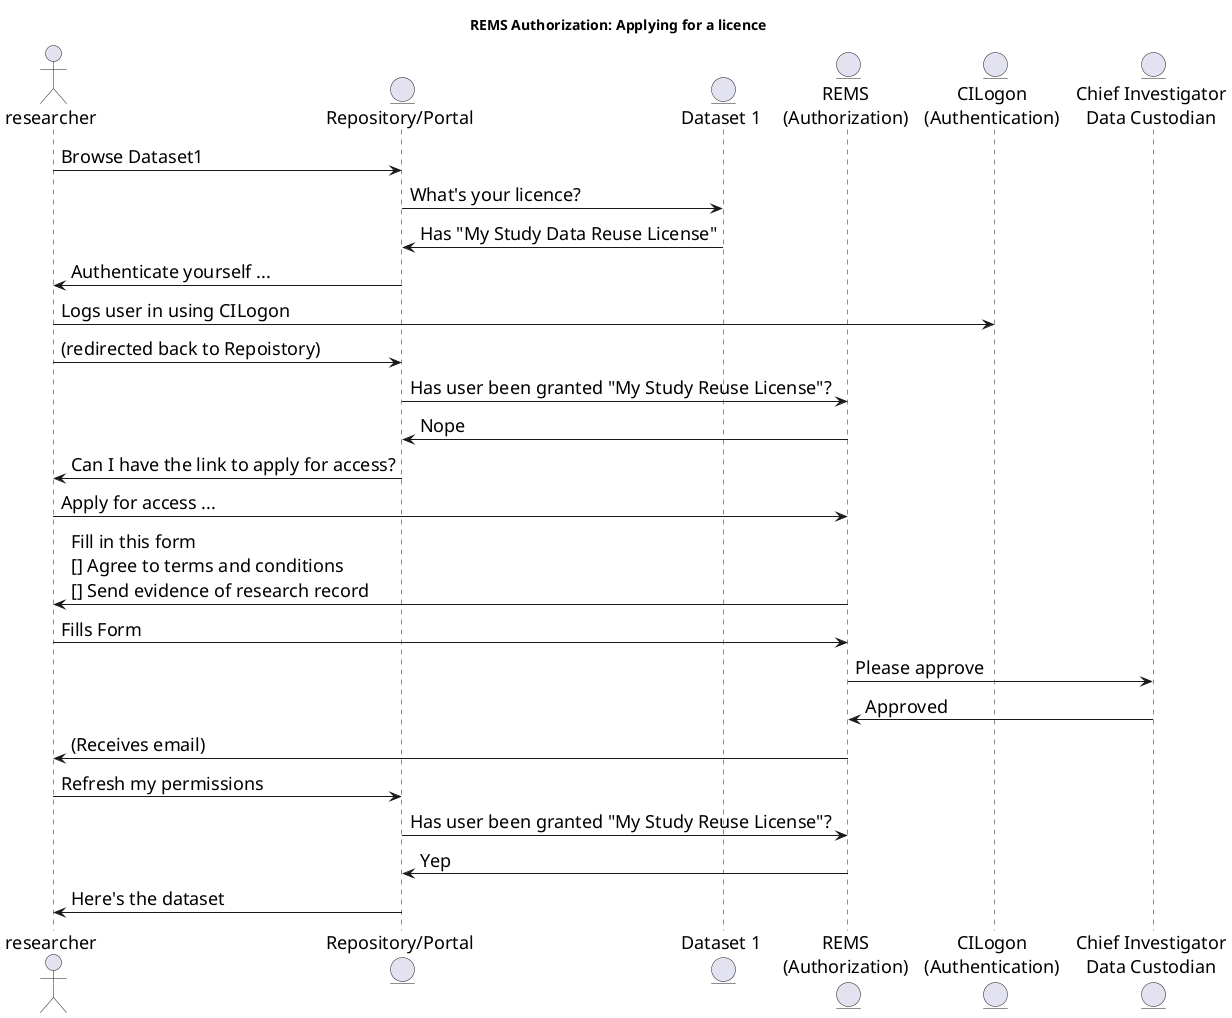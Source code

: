 
@startuml
skinparam defaultFontSize 18

title: REMS Authorization: Applying for a licence
actor researcher as res
entity "Repository/Portal" as rep
entity "Dataset 1" as c

entity "REMS\n(Authorization)" as gls
entity "CILogon\n(Authentication)" as cl

entity "Chief Investigator\nData Custodian" as dc

res -> rep : Browse Dataset1
rep -> c : What's your licence?
c -> rep : Has "My Study Data Reuse License" 
rep -> res : Authenticate yourself ...
res -> cl : Logs user in using CILogon
res -> rep : (redirected back to Repoistory) 
rep ->  gls : Has user been granted "My Study Reuse License"?
gls -> rep : Nope
rep -> res : Can I have the link to apply for access?
res -> gls : Apply for access ...
gls -> res : Fill in this form \n[] Agree to terms and conditions \n[] Send evidence of research record
res -> gls : Fills Form
gls -> dc : Please approve
dc -> gls : Approved
gls -> res : (Receives email)
res -> rep : Refresh my permissions
rep -> gls : Has user been granted "My Study Reuse License"?
gls -> rep : Yep
rep -> res : Here's the dataset

@enduml


